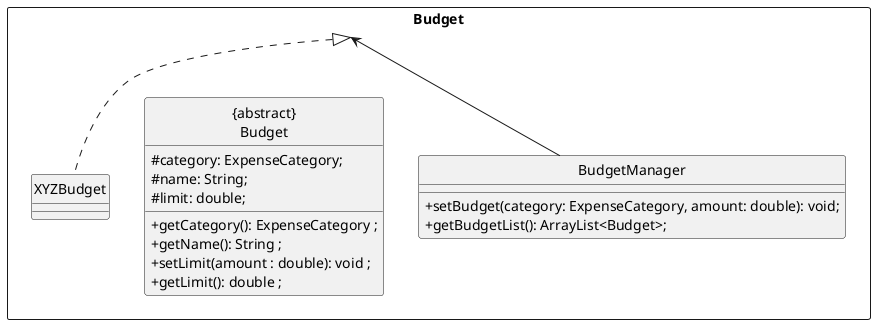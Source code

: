 @startuml
skinparam classAttributeIconSize 0
hide circle
package "Budget" <<Rectangle>> {
class BudgetManager {
+ setBudget(category: ExpenseCategory, amount: double): void;
+ getBudgetList(): ArrayList<Budget>;
                    }
Class "{abstract}\nBudget" as Budget{
# category: ExpenseCategory;
# name: String;
# limit: double;
+ getCategory(): ExpenseCategory ;
+ getName(): String ;
+ setLimit(amount : double): void ;
+ getLimit(): double ;
}

class XYZBudget {

}
}




BudgetManager --> "Budget"
XYZBudget ..up|> "Budget"

@enduml


